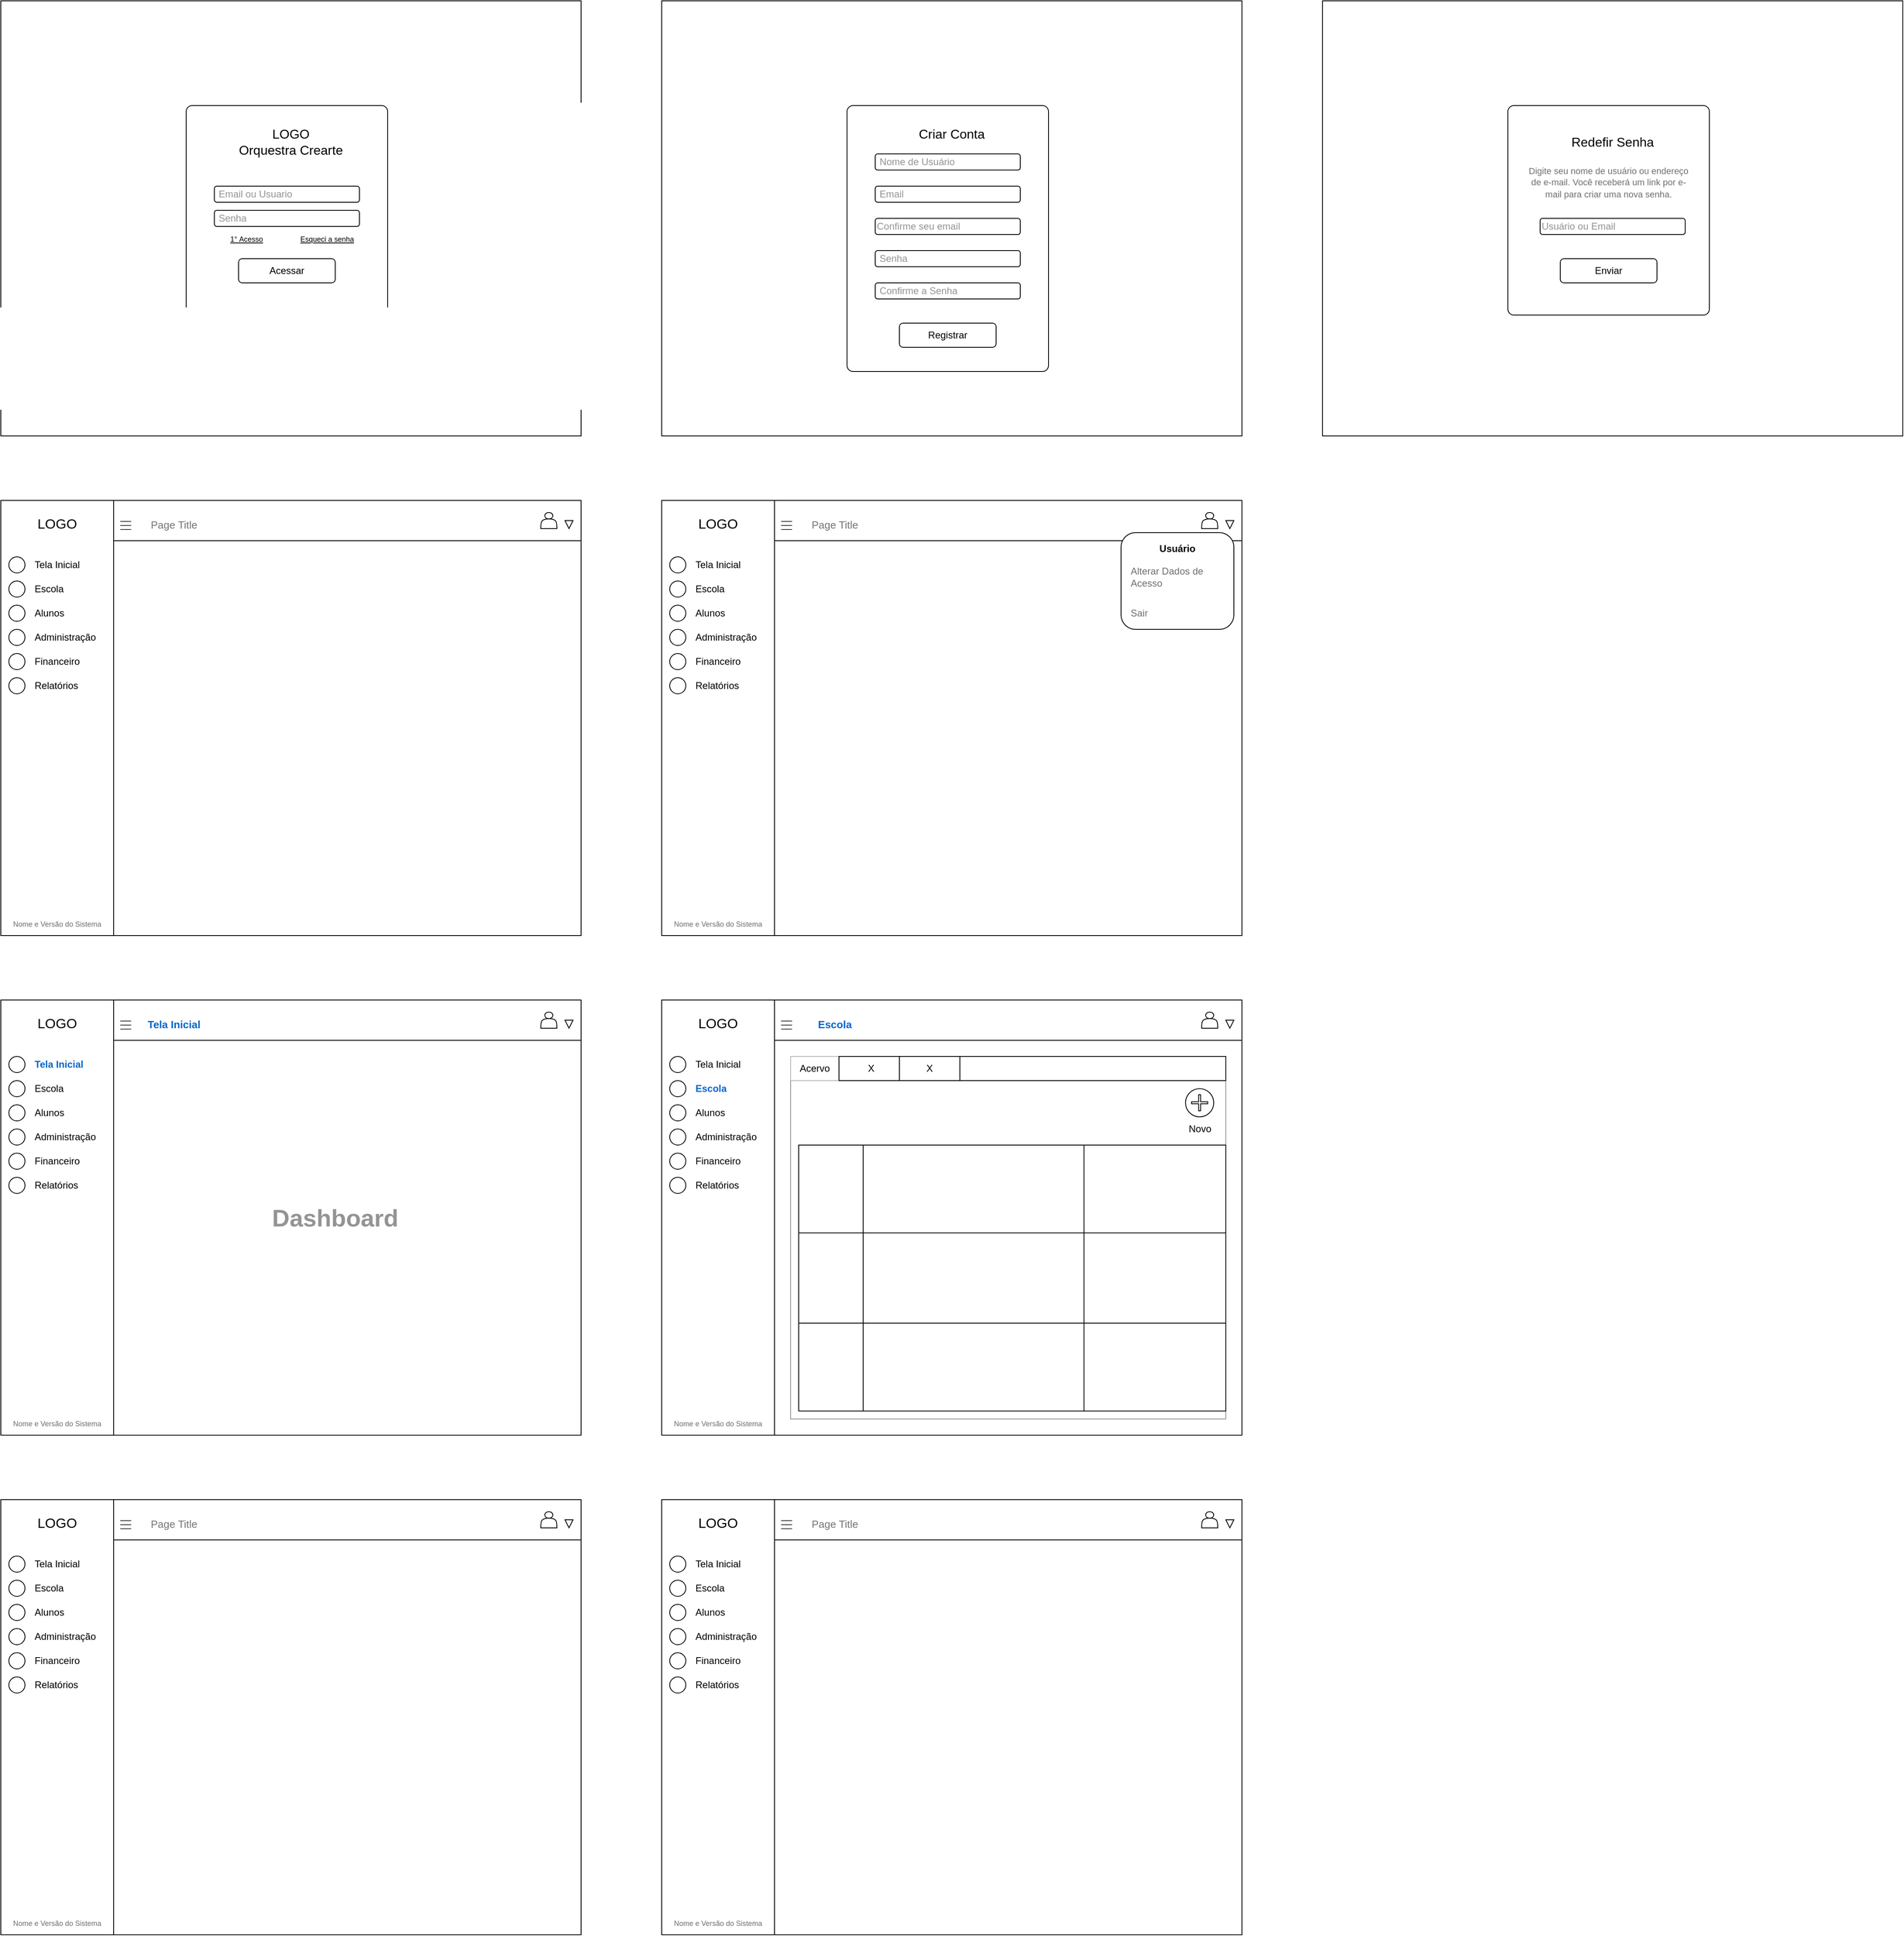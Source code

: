 <mxfile version="21.7.2" type="github">
  <diagram name="Page-1" id="OngwLe8sOwqoVYJdVEMt">
    <mxGraphModel dx="1975" dy="714" grid="1" gridSize="10" guides="1" tooltips="1" connect="1" arrows="1" fold="1" page="1" pageScale="1" pageWidth="850" pageHeight="1100" math="0" shadow="0">
      <root>
        <mxCell id="0" />
        <mxCell id="1" parent="0" />
        <mxCell id="KiK5k0P70B_GlQx1L4lq-160" value="" style="group" parent="1" vertex="1" connectable="0">
          <mxGeometry x="10.01" y="1280" width="720" height="540" as="geometry" />
        </mxCell>
        <mxCell id="KiK5k0P70B_GlQx1L4lq-117" value="" style="rounded=0;whiteSpace=wrap;html=1;" parent="KiK5k0P70B_GlQx1L4lq-160" vertex="1">
          <mxGeometry width="720" height="540" as="geometry" />
        </mxCell>
        <mxCell id="KiK5k0P70B_GlQx1L4lq-118" value="" style="rounded=0;whiteSpace=wrap;html=1;" parent="KiK5k0P70B_GlQx1L4lq-160" vertex="1">
          <mxGeometry width="140" height="540" as="geometry" />
        </mxCell>
        <mxCell id="KiK5k0P70B_GlQx1L4lq-119" value="" style="rounded=0;whiteSpace=wrap;html=1;" parent="KiK5k0P70B_GlQx1L4lq-160" vertex="1">
          <mxGeometry x="140" width="580" height="50" as="geometry" />
        </mxCell>
        <mxCell id="KiK5k0P70B_GlQx1L4lq-120" value="&lt;font style=&quot;font-size: 17px;&quot;&gt;LOGO&lt;/font&gt;" style="text;html=1;strokeColor=none;fillColor=none;align=center;verticalAlign=middle;whiteSpace=wrap;rounded=0;" parent="KiK5k0P70B_GlQx1L4lq-160" vertex="1">
          <mxGeometry x="40" y="15" width="60" height="30" as="geometry" />
        </mxCell>
        <mxCell id="KiK5k0P70B_GlQx1L4lq-121" value="" style="shape=actor;whiteSpace=wrap;html=1;" parent="KiK5k0P70B_GlQx1L4lq-160" vertex="1">
          <mxGeometry x="670" y="15" width="20" height="20" as="geometry" />
        </mxCell>
        <mxCell id="KiK5k0P70B_GlQx1L4lq-122" value="" style="triangle;whiteSpace=wrap;html=1;rotation=90;" parent="KiK5k0P70B_GlQx1L4lq-160" vertex="1">
          <mxGeometry x="700" y="25" width="10" height="10" as="geometry" />
        </mxCell>
        <mxCell id="KiK5k0P70B_GlQx1L4lq-123" value="&lt;p style=&quot;line-height: 40%;&quot;&gt;__&lt;br&gt;__&lt;br&gt;__&lt;br&gt;&lt;/p&gt;" style="text;html=1;strokeColor=none;fillColor=none;align=center;verticalAlign=middle;whiteSpace=wrap;rounded=0;" parent="KiK5k0P70B_GlQx1L4lq-160" vertex="1">
          <mxGeometry x="140" y="15" width="30" height="20" as="geometry" />
        </mxCell>
        <mxCell id="KiK5k0P70B_GlQx1L4lq-124" value="&lt;font color=&quot;#0066cc&quot; style=&quot;font-size: 13px;&quot;&gt;&lt;b&gt;Tela Inicial&lt;/b&gt;&lt;/font&gt;" style="text;html=1;strokeColor=none;fillColor=none;align=center;verticalAlign=middle;whiteSpace=wrap;rounded=0;" parent="KiK5k0P70B_GlQx1L4lq-160" vertex="1">
          <mxGeometry x="180" y="15" width="70" height="30" as="geometry" />
        </mxCell>
        <mxCell id="KiK5k0P70B_GlQx1L4lq-131" value="" style="ellipse;whiteSpace=wrap;html=1;aspect=fixed;" parent="KiK5k0P70B_GlQx1L4lq-160" vertex="1">
          <mxGeometry x="10.0" y="70" width="20" height="20" as="geometry" />
        </mxCell>
        <mxCell id="KiK5k0P70B_GlQx1L4lq-132" value="" style="ellipse;whiteSpace=wrap;html=1;aspect=fixed;" parent="KiK5k0P70B_GlQx1L4lq-160" vertex="1">
          <mxGeometry x="10.0" y="100" width="20" height="20" as="geometry" />
        </mxCell>
        <mxCell id="KiK5k0P70B_GlQx1L4lq-133" value="" style="ellipse;whiteSpace=wrap;html=1;aspect=fixed;" parent="KiK5k0P70B_GlQx1L4lq-160" vertex="1">
          <mxGeometry x="10.0" y="130" width="20" height="20" as="geometry" />
        </mxCell>
        <mxCell id="KiK5k0P70B_GlQx1L4lq-134" value="" style="ellipse;whiteSpace=wrap;html=1;aspect=fixed;" parent="KiK5k0P70B_GlQx1L4lq-160" vertex="1">
          <mxGeometry x="10.0" y="160" width="20" height="20" as="geometry" />
        </mxCell>
        <mxCell id="KiK5k0P70B_GlQx1L4lq-135" value="" style="ellipse;whiteSpace=wrap;html=1;aspect=fixed;" parent="KiK5k0P70B_GlQx1L4lq-160" vertex="1">
          <mxGeometry x="10.0" y="190" width="20" height="20" as="geometry" />
        </mxCell>
        <mxCell id="KiK5k0P70B_GlQx1L4lq-136" value="" style="ellipse;whiteSpace=wrap;html=1;aspect=fixed;" parent="KiK5k0P70B_GlQx1L4lq-160" vertex="1">
          <mxGeometry x="10.0" y="220" width="20" height="20" as="geometry" />
        </mxCell>
        <mxCell id="KiK5k0P70B_GlQx1L4lq-230" value="&lt;b&gt;&lt;font color=&quot;#949494&quot; style=&quot;font-size: 30px;&quot;&gt;Dashboard&lt;/font&gt;&lt;/b&gt;" style="text;html=1;strokeColor=none;fillColor=none;align=center;verticalAlign=middle;whiteSpace=wrap;rounded=0;" parent="KiK5k0P70B_GlQx1L4lq-160" vertex="1">
          <mxGeometry x="384.99" y="255" width="60" height="30" as="geometry" />
        </mxCell>
        <mxCell id="KiK5k0P70B_GlQx1L4lq-11" value="" style="rounded=0;whiteSpace=wrap;html=1;" parent="1" vertex="1">
          <mxGeometry x="10" y="40" width="720" height="540" as="geometry" />
        </mxCell>
        <mxCell id="KiK5k0P70B_GlQx1L4lq-13" value="" style="rounded=0;whiteSpace=wrap;html=1;" parent="1" vertex="1">
          <mxGeometry x="10" y="660" width="720" height="540" as="geometry" />
        </mxCell>
        <mxCell id="KiK5k0P70B_GlQx1L4lq-15" value="" style="rounded=1;whiteSpace=wrap;html=1;arcSize=3;" parent="1" vertex="1">
          <mxGeometry x="240" y="170" width="250" height="260" as="geometry" />
        </mxCell>
        <mxCell id="KiK5k0P70B_GlQx1L4lq-16" value="&lt;font color=&quot;#949494&quot;&gt;&amp;nbsp;Email ou Usuario&lt;/font&gt;" style="rounded=1;whiteSpace=wrap;html=1;align=left;" parent="1" vertex="1">
          <mxGeometry x="275" y="270" width="180" height="20" as="geometry" />
        </mxCell>
        <mxCell id="KiK5k0P70B_GlQx1L4lq-17" value="&lt;font color=&quot;#949494&quot;&gt;&amp;nbsp;Senha&lt;/font&gt;" style="rounded=1;whiteSpace=wrap;html=1;align=left;" parent="1" vertex="1">
          <mxGeometry x="275" y="300" width="180" height="20" as="geometry" />
        </mxCell>
        <mxCell id="KiK5k0P70B_GlQx1L4lq-18" value="Acessar" style="rounded=1;whiteSpace=wrap;html=1;" parent="1" vertex="1">
          <mxGeometry x="305" y="360" width="120" height="30" as="geometry" />
        </mxCell>
        <mxCell id="KiK5k0P70B_GlQx1L4lq-19" value="&lt;font style=&quot;font-size: 16px;&quot;&gt;LOGO &lt;br&gt;Orquestra Crearte&lt;/font&gt;" style="text;html=1;strokeColor=none;fillColor=none;align=center;verticalAlign=middle;whiteSpace=wrap;rounded=0;" parent="1" vertex="1">
          <mxGeometry x="288.13" y="200" width="163.75" height="30" as="geometry" />
        </mxCell>
        <mxCell id="KiK5k0P70B_GlQx1L4lq-21" value="&lt;font style=&quot;font-size: 9px;&quot;&gt;&lt;u&gt;Esqueci a senha&lt;/u&gt;&lt;/font&gt;" style="text;html=1;strokeColor=none;fillColor=none;align=center;verticalAlign=middle;whiteSpace=wrap;rounded=0;" parent="1" vertex="1">
          <mxGeometry x="360" y="330" width="110" height="10" as="geometry" />
        </mxCell>
        <mxCell id="KiK5k0P70B_GlQx1L4lq-22" value="&lt;font style=&quot;font-size: 9px;&quot;&gt;&lt;u&gt;1°&amp;nbsp;Acesso&lt;/u&gt;&lt;/font&gt;" style="text;html=1;strokeColor=none;fillColor=none;align=center;verticalAlign=middle;whiteSpace=wrap;rounded=0;" parent="1" vertex="1">
          <mxGeometry x="260" y="330" width="110" height="10" as="geometry" />
        </mxCell>
        <mxCell id="KiK5k0P70B_GlQx1L4lq-23" value="" style="rounded=0;whiteSpace=wrap;html=1;" parent="1" vertex="1">
          <mxGeometry x="830" y="40" width="720" height="540" as="geometry" />
        </mxCell>
        <mxCell id="KiK5k0P70B_GlQx1L4lq-24" value="" style="rounded=1;whiteSpace=wrap;html=1;arcSize=3;" parent="1" vertex="1">
          <mxGeometry x="1060" y="170" width="250" height="330" as="geometry" />
        </mxCell>
        <mxCell id="KiK5k0P70B_GlQx1L4lq-25" value="&lt;font color=&quot;#949494&quot;&gt;&amp;nbsp;Nome de Usuário&lt;/font&gt;" style="rounded=1;whiteSpace=wrap;html=1;align=left;" parent="1" vertex="1">
          <mxGeometry x="1095" y="230" width="180" height="20" as="geometry" />
        </mxCell>
        <mxCell id="KiK5k0P70B_GlQx1L4lq-26" value="&lt;font color=&quot;#949494&quot;&gt;&amp;nbsp;Senha&lt;/font&gt;" style="rounded=1;whiteSpace=wrap;html=1;align=left;" parent="1" vertex="1">
          <mxGeometry x="1095" y="350" width="180" height="20" as="geometry" />
        </mxCell>
        <mxCell id="KiK5k0P70B_GlQx1L4lq-27" value="Registrar" style="rounded=1;whiteSpace=wrap;html=1;" parent="1" vertex="1">
          <mxGeometry x="1125" y="440" width="120" height="30" as="geometry" />
        </mxCell>
        <mxCell id="KiK5k0P70B_GlQx1L4lq-28" value="&lt;span style=&quot;font-size: 16px;&quot;&gt;Criar Conta&lt;/span&gt;" style="text;html=1;strokeColor=none;fillColor=none;align=center;verticalAlign=middle;whiteSpace=wrap;rounded=0;" parent="1" vertex="1">
          <mxGeometry x="1108.12" y="190" width="163.75" height="30" as="geometry" />
        </mxCell>
        <mxCell id="KiK5k0P70B_GlQx1L4lq-31" value="&lt;font color=&quot;#949494&quot;&gt;&amp;nbsp;Email&lt;/font&gt;" style="rounded=1;whiteSpace=wrap;html=1;align=left;" parent="1" vertex="1">
          <mxGeometry x="1095" y="270" width="180" height="20" as="geometry" />
        </mxCell>
        <mxCell id="KiK5k0P70B_GlQx1L4lq-32" value="&lt;font color=&quot;#949494&quot;&gt;&amp;nbsp;Confirme a Senha&lt;/font&gt;" style="rounded=1;whiteSpace=wrap;html=1;align=left;" parent="1" vertex="1">
          <mxGeometry x="1095" y="390" width="180" height="20" as="geometry" />
        </mxCell>
        <mxCell id="KiK5k0P70B_GlQx1L4lq-36" value="" style="rounded=0;whiteSpace=wrap;html=1;" parent="1" vertex="1">
          <mxGeometry x="10" y="660" width="140" height="540" as="geometry" />
        </mxCell>
        <mxCell id="KiK5k0P70B_GlQx1L4lq-37" value="" style="rounded=0;whiteSpace=wrap;html=1;" parent="1" vertex="1">
          <mxGeometry x="150" y="660" width="580" height="50" as="geometry" />
        </mxCell>
        <mxCell id="KiK5k0P70B_GlQx1L4lq-39" value="&lt;font style=&quot;font-size: 17px;&quot;&gt;LOGO&lt;/font&gt;" style="text;html=1;strokeColor=none;fillColor=none;align=center;verticalAlign=middle;whiteSpace=wrap;rounded=0;" parent="1" vertex="1">
          <mxGeometry x="50" y="675" width="60" height="30" as="geometry" />
        </mxCell>
        <mxCell id="KiK5k0P70B_GlQx1L4lq-40" value="" style="shape=actor;whiteSpace=wrap;html=1;" parent="1" vertex="1">
          <mxGeometry x="680" y="675" width="20" height="20" as="geometry" />
        </mxCell>
        <mxCell id="KiK5k0P70B_GlQx1L4lq-42" value="" style="triangle;whiteSpace=wrap;html=1;rotation=90;" parent="1" vertex="1">
          <mxGeometry x="710" y="685" width="10" height="10" as="geometry" />
        </mxCell>
        <mxCell id="KiK5k0P70B_GlQx1L4lq-44" value="&lt;p style=&quot;line-height: 40%;&quot;&gt;__&lt;br&gt;__&lt;br&gt;__&lt;br&gt;&lt;/p&gt;" style="text;html=1;strokeColor=none;fillColor=none;align=center;verticalAlign=middle;whiteSpace=wrap;rounded=0;" parent="1" vertex="1">
          <mxGeometry x="150" y="675" width="30" height="20" as="geometry" />
        </mxCell>
        <mxCell id="KiK5k0P70B_GlQx1L4lq-45" value="&lt;font style=&quot;font-size: 13px;&quot; color=&quot;#757575&quot;&gt;Page Title&lt;/font&gt;" style="text;html=1;strokeColor=none;fillColor=none;align=center;verticalAlign=middle;whiteSpace=wrap;rounded=0;" parent="1" vertex="1">
          <mxGeometry x="190" y="675" width="70" height="30" as="geometry" />
        </mxCell>
        <mxCell id="KiK5k0P70B_GlQx1L4lq-46" value="Tela Inicial" style="text;html=1;strokeColor=none;fillColor=none;align=left;verticalAlign=middle;whiteSpace=wrap;rounded=0;" parent="1" vertex="1">
          <mxGeometry x="50" y="735" width="95" height="10" as="geometry" />
        </mxCell>
        <mxCell id="KiK5k0P70B_GlQx1L4lq-47" value="Escola" style="text;html=1;strokeColor=none;fillColor=none;align=left;verticalAlign=middle;whiteSpace=wrap;rounded=0;" parent="1" vertex="1">
          <mxGeometry x="50" y="765" width="110" height="10" as="geometry" />
        </mxCell>
        <mxCell id="KiK5k0P70B_GlQx1L4lq-48" value="Alunos" style="text;html=1;strokeColor=none;fillColor=none;align=left;verticalAlign=middle;whiteSpace=wrap;rounded=0;" parent="1" vertex="1">
          <mxGeometry x="50" y="795" width="110" height="10" as="geometry" />
        </mxCell>
        <mxCell id="KiK5k0P70B_GlQx1L4lq-54" value="Administração" style="text;html=1;strokeColor=none;fillColor=none;align=left;verticalAlign=middle;whiteSpace=wrap;rounded=0;" parent="1" vertex="1">
          <mxGeometry x="50" y="825" width="110" height="10" as="geometry" />
        </mxCell>
        <mxCell id="KiK5k0P70B_GlQx1L4lq-55" value="Financeiro" style="text;html=1;strokeColor=none;fillColor=none;align=left;verticalAlign=middle;whiteSpace=wrap;rounded=0;" parent="1" vertex="1">
          <mxGeometry x="50" y="855" width="110" height="10" as="geometry" />
        </mxCell>
        <mxCell id="KiK5k0P70B_GlQx1L4lq-56" value="Relatórios" style="text;html=1;strokeColor=none;fillColor=none;align=left;verticalAlign=middle;whiteSpace=wrap;rounded=0;" parent="1" vertex="1">
          <mxGeometry x="50" y="885" width="110" height="10" as="geometry" />
        </mxCell>
        <mxCell id="KiK5k0P70B_GlQx1L4lq-57" value="" style="ellipse;whiteSpace=wrap;html=1;aspect=fixed;" parent="1" vertex="1">
          <mxGeometry x="20" y="730" width="20" height="20" as="geometry" />
        </mxCell>
        <mxCell id="KiK5k0P70B_GlQx1L4lq-58" value="" style="ellipse;whiteSpace=wrap;html=1;aspect=fixed;" parent="1" vertex="1">
          <mxGeometry x="20" y="760" width="20" height="20" as="geometry" />
        </mxCell>
        <mxCell id="KiK5k0P70B_GlQx1L4lq-59" value="" style="ellipse;whiteSpace=wrap;html=1;aspect=fixed;" parent="1" vertex="1">
          <mxGeometry x="20" y="790" width="20" height="20" as="geometry" />
        </mxCell>
        <mxCell id="KiK5k0P70B_GlQx1L4lq-60" value="" style="ellipse;whiteSpace=wrap;html=1;aspect=fixed;" parent="1" vertex="1">
          <mxGeometry x="20" y="820" width="20" height="20" as="geometry" />
        </mxCell>
        <mxCell id="KiK5k0P70B_GlQx1L4lq-61" value="" style="ellipse;whiteSpace=wrap;html=1;aspect=fixed;" parent="1" vertex="1">
          <mxGeometry x="20" y="850" width="20" height="20" as="geometry" />
        </mxCell>
        <mxCell id="KiK5k0P70B_GlQx1L4lq-62" value="" style="ellipse;whiteSpace=wrap;html=1;aspect=fixed;" parent="1" vertex="1">
          <mxGeometry x="20" y="880" width="20" height="20" as="geometry" />
        </mxCell>
        <mxCell id="KiK5k0P70B_GlQx1L4lq-85" value="" style="group;align=left;" parent="1" vertex="1" connectable="0">
          <mxGeometry x="830" y="660" width="720" height="540" as="geometry" />
        </mxCell>
        <mxCell id="KiK5k0P70B_GlQx1L4lq-65" value="" style="rounded=0;whiteSpace=wrap;html=1;" parent="KiK5k0P70B_GlQx1L4lq-85" vertex="1">
          <mxGeometry width="720" height="540" as="geometry" />
        </mxCell>
        <mxCell id="KiK5k0P70B_GlQx1L4lq-66" value="" style="rounded=0;whiteSpace=wrap;html=1;" parent="KiK5k0P70B_GlQx1L4lq-85" vertex="1">
          <mxGeometry width="140" height="540" as="geometry" />
        </mxCell>
        <mxCell id="KiK5k0P70B_GlQx1L4lq-67" value="" style="rounded=0;whiteSpace=wrap;html=1;" parent="KiK5k0P70B_GlQx1L4lq-85" vertex="1">
          <mxGeometry x="140" width="580" height="50" as="geometry" />
        </mxCell>
        <mxCell id="KiK5k0P70B_GlQx1L4lq-68" value="&lt;font style=&quot;font-size: 17px;&quot;&gt;LOGO&lt;/font&gt;" style="text;html=1;strokeColor=none;fillColor=none;align=center;verticalAlign=middle;whiteSpace=wrap;rounded=0;" parent="KiK5k0P70B_GlQx1L4lq-85" vertex="1">
          <mxGeometry x="40" y="15" width="60" height="30" as="geometry" />
        </mxCell>
        <mxCell id="KiK5k0P70B_GlQx1L4lq-69" value="" style="shape=actor;whiteSpace=wrap;html=1;" parent="KiK5k0P70B_GlQx1L4lq-85" vertex="1">
          <mxGeometry x="670" y="15" width="20" height="20" as="geometry" />
        </mxCell>
        <mxCell id="KiK5k0P70B_GlQx1L4lq-70" value="" style="triangle;whiteSpace=wrap;html=1;rotation=90;" parent="KiK5k0P70B_GlQx1L4lq-85" vertex="1">
          <mxGeometry x="700" y="25" width="10" height="10" as="geometry" />
        </mxCell>
        <mxCell id="KiK5k0P70B_GlQx1L4lq-71" value="&lt;p style=&quot;line-height: 40%;&quot;&gt;__&lt;br&gt;__&lt;br&gt;__&lt;br&gt;&lt;/p&gt;" style="text;html=1;strokeColor=none;fillColor=none;align=center;verticalAlign=middle;whiteSpace=wrap;rounded=0;" parent="KiK5k0P70B_GlQx1L4lq-85" vertex="1">
          <mxGeometry x="140" y="15" width="30" height="20" as="geometry" />
        </mxCell>
        <mxCell id="KiK5k0P70B_GlQx1L4lq-72" value="&lt;font style=&quot;font-size: 13px;&quot; color=&quot;#757575&quot;&gt;Page Title&lt;/font&gt;" style="text;html=1;strokeColor=none;fillColor=none;align=center;verticalAlign=middle;whiteSpace=wrap;rounded=0;" parent="KiK5k0P70B_GlQx1L4lq-85" vertex="1">
          <mxGeometry x="180" y="15" width="70" height="30" as="geometry" />
        </mxCell>
        <mxCell id="KiK5k0P70B_GlQx1L4lq-73" value="Tela Inicial" style="text;html=1;strokeColor=none;fillColor=none;align=left;verticalAlign=middle;whiteSpace=wrap;rounded=0;" parent="KiK5k0P70B_GlQx1L4lq-85" vertex="1">
          <mxGeometry x="40" y="75" width="95" height="10" as="geometry" />
        </mxCell>
        <mxCell id="KiK5k0P70B_GlQx1L4lq-74" value="Escola" style="text;html=1;strokeColor=none;fillColor=none;align=left;verticalAlign=middle;whiteSpace=wrap;rounded=0;" parent="KiK5k0P70B_GlQx1L4lq-85" vertex="1">
          <mxGeometry x="40" y="105" width="110" height="10" as="geometry" />
        </mxCell>
        <mxCell id="KiK5k0P70B_GlQx1L4lq-75" value="Alunos" style="text;html=1;strokeColor=none;fillColor=none;align=left;verticalAlign=middle;whiteSpace=wrap;rounded=0;" parent="KiK5k0P70B_GlQx1L4lq-85" vertex="1">
          <mxGeometry x="40" y="135" width="110" height="10" as="geometry" />
        </mxCell>
        <mxCell id="KiK5k0P70B_GlQx1L4lq-76" value="Administração" style="text;html=1;strokeColor=none;fillColor=none;align=left;verticalAlign=middle;whiteSpace=wrap;rounded=0;" parent="KiK5k0P70B_GlQx1L4lq-85" vertex="1">
          <mxGeometry x="40" y="165" width="110" height="10" as="geometry" />
        </mxCell>
        <mxCell id="KiK5k0P70B_GlQx1L4lq-77" value="Financeiro" style="text;html=1;strokeColor=none;fillColor=none;align=left;verticalAlign=middle;whiteSpace=wrap;rounded=0;" parent="KiK5k0P70B_GlQx1L4lq-85" vertex="1">
          <mxGeometry x="40" y="195" width="110" height="10" as="geometry" />
        </mxCell>
        <mxCell id="KiK5k0P70B_GlQx1L4lq-78" value="Relatórios" style="text;html=1;strokeColor=none;fillColor=none;align=left;verticalAlign=middle;whiteSpace=wrap;rounded=0;" parent="KiK5k0P70B_GlQx1L4lq-85" vertex="1">
          <mxGeometry x="40" y="225" width="110" height="10" as="geometry" />
        </mxCell>
        <mxCell id="KiK5k0P70B_GlQx1L4lq-79" value="" style="ellipse;whiteSpace=wrap;html=1;aspect=fixed;" parent="KiK5k0P70B_GlQx1L4lq-85" vertex="1">
          <mxGeometry x="10" y="70" width="20" height="20" as="geometry" />
        </mxCell>
        <mxCell id="KiK5k0P70B_GlQx1L4lq-80" value="" style="ellipse;whiteSpace=wrap;html=1;aspect=fixed;" parent="KiK5k0P70B_GlQx1L4lq-85" vertex="1">
          <mxGeometry x="10" y="100" width="20" height="20" as="geometry" />
        </mxCell>
        <mxCell id="KiK5k0P70B_GlQx1L4lq-81" value="" style="ellipse;whiteSpace=wrap;html=1;aspect=fixed;" parent="KiK5k0P70B_GlQx1L4lq-85" vertex="1">
          <mxGeometry x="10" y="130" width="20" height="20" as="geometry" />
        </mxCell>
        <mxCell id="KiK5k0P70B_GlQx1L4lq-82" value="" style="ellipse;whiteSpace=wrap;html=1;aspect=fixed;" parent="KiK5k0P70B_GlQx1L4lq-85" vertex="1">
          <mxGeometry x="10" y="160" width="20" height="20" as="geometry" />
        </mxCell>
        <mxCell id="KiK5k0P70B_GlQx1L4lq-83" value="" style="ellipse;whiteSpace=wrap;html=1;aspect=fixed;" parent="KiK5k0P70B_GlQx1L4lq-85" vertex="1">
          <mxGeometry x="10" y="190" width="20" height="20" as="geometry" />
        </mxCell>
        <mxCell id="KiK5k0P70B_GlQx1L4lq-84" value="" style="ellipse;whiteSpace=wrap;html=1;aspect=fixed;" parent="KiK5k0P70B_GlQx1L4lq-85" vertex="1">
          <mxGeometry x="10" y="220" width="20" height="20" as="geometry" />
        </mxCell>
        <mxCell id="KiK5k0P70B_GlQx1L4lq-86" value="" style="rounded=1;whiteSpace=wrap;html=1;" parent="KiK5k0P70B_GlQx1L4lq-85" vertex="1">
          <mxGeometry x="570" y="40" width="140" height="120" as="geometry" />
        </mxCell>
        <mxCell id="KiK5k0P70B_GlQx1L4lq-87" value="&lt;b&gt;Usuário&lt;/b&gt;" style="text;html=1;strokeColor=none;fillColor=none;align=center;verticalAlign=middle;whiteSpace=wrap;rounded=0;" parent="KiK5k0P70B_GlQx1L4lq-85" vertex="1">
          <mxGeometry x="610" y="45" width="60" height="30" as="geometry" />
        </mxCell>
        <mxCell id="KiK5k0P70B_GlQx1L4lq-88" value="&lt;font color=&quot;#707070&quot;&gt;Alterar Dados de Acesso&lt;/font&gt;" style="text;html=1;strokeColor=none;fillColor=none;align=left;verticalAlign=middle;whiteSpace=wrap;rounded=0;" parent="KiK5k0P70B_GlQx1L4lq-85" vertex="1">
          <mxGeometry x="580" y="80" width="130" height="30" as="geometry" />
        </mxCell>
        <mxCell id="KiK5k0P70B_GlQx1L4lq-90" value="&lt;font color=&quot;#707070&quot;&gt;Sair&lt;/font&gt;" style="text;html=1;strokeColor=none;fillColor=none;align=left;verticalAlign=middle;whiteSpace=wrap;rounded=0;" parent="KiK5k0P70B_GlQx1L4lq-85" vertex="1">
          <mxGeometry x="580" y="125" width="50" height="30" as="geometry" />
        </mxCell>
        <mxCell id="KiK5k0P70B_GlQx1L4lq-225" value="&lt;font style=&quot;font-size: 9px;&quot; color=&quot;#707070&quot;&gt;Nome e Versão do Sistema&lt;/font&gt;" style="text;html=1;strokeColor=none;fillColor=none;align=center;verticalAlign=middle;whiteSpace=wrap;rounded=0;" parent="KiK5k0P70B_GlQx1L4lq-85" vertex="1">
          <mxGeometry y="510" width="140" height="30" as="geometry" />
        </mxCell>
        <mxCell id="KiK5k0P70B_GlQx1L4lq-125" value="&lt;font color=&quot;#0066cc&quot;&gt;&lt;b&gt;Tela Inicial&lt;/b&gt;&lt;/font&gt;" style="text;html=1;strokeColor=none;fillColor=none;align=left;verticalAlign=middle;whiteSpace=wrap;rounded=0;" parent="1" vertex="1">
          <mxGeometry x="50.01" y="1355" width="95" height="10" as="geometry" />
        </mxCell>
        <mxCell id="KiK5k0P70B_GlQx1L4lq-126" value="Escola" style="text;html=1;strokeColor=none;fillColor=none;align=left;verticalAlign=middle;whiteSpace=wrap;rounded=0;" parent="1" vertex="1">
          <mxGeometry x="50.01" y="1385" width="110" height="10" as="geometry" />
        </mxCell>
        <mxCell id="KiK5k0P70B_GlQx1L4lq-127" value="Alunos" style="text;html=1;strokeColor=none;fillColor=none;align=left;verticalAlign=middle;whiteSpace=wrap;rounded=0;" parent="1" vertex="1">
          <mxGeometry x="50.01" y="1415" width="110" height="10" as="geometry" />
        </mxCell>
        <mxCell id="KiK5k0P70B_GlQx1L4lq-128" value="Administração" style="text;html=1;strokeColor=none;fillColor=none;align=left;verticalAlign=middle;whiteSpace=wrap;rounded=0;" parent="1" vertex="1">
          <mxGeometry x="50.01" y="1445" width="110" height="10" as="geometry" />
        </mxCell>
        <mxCell id="KiK5k0P70B_GlQx1L4lq-129" value="Financeiro" style="text;html=1;strokeColor=none;fillColor=none;align=left;verticalAlign=middle;whiteSpace=wrap;rounded=0;" parent="1" vertex="1">
          <mxGeometry x="50.01" y="1475" width="110" height="10" as="geometry" />
        </mxCell>
        <mxCell id="KiK5k0P70B_GlQx1L4lq-130" value="Relatórios" style="text;html=1;strokeColor=none;fillColor=none;align=left;verticalAlign=middle;whiteSpace=wrap;rounded=0;" parent="1" vertex="1">
          <mxGeometry x="50.01" y="1505" width="110" height="10" as="geometry" />
        </mxCell>
        <mxCell id="KiK5k0P70B_GlQx1L4lq-161" value="" style="group" parent="1" vertex="1" connectable="0">
          <mxGeometry x="830" y="1280" width="720" height="540" as="geometry" />
        </mxCell>
        <mxCell id="KiK5k0P70B_GlQx1L4lq-162" value="" style="rounded=0;whiteSpace=wrap;html=1;" parent="KiK5k0P70B_GlQx1L4lq-161" vertex="1">
          <mxGeometry width="720" height="540" as="geometry" />
        </mxCell>
        <mxCell id="KiK5k0P70B_GlQx1L4lq-163" value="" style="rounded=0;whiteSpace=wrap;html=1;" parent="KiK5k0P70B_GlQx1L4lq-161" vertex="1">
          <mxGeometry width="140" height="540" as="geometry" />
        </mxCell>
        <mxCell id="KiK5k0P70B_GlQx1L4lq-164" value="" style="rounded=0;whiteSpace=wrap;html=1;" parent="KiK5k0P70B_GlQx1L4lq-161" vertex="1">
          <mxGeometry x="140" width="580" height="50" as="geometry" />
        </mxCell>
        <mxCell id="KiK5k0P70B_GlQx1L4lq-165" value="&lt;font style=&quot;font-size: 17px;&quot;&gt;LOGO&lt;/font&gt;" style="text;html=1;strokeColor=none;fillColor=none;align=center;verticalAlign=middle;whiteSpace=wrap;rounded=0;" parent="KiK5k0P70B_GlQx1L4lq-161" vertex="1">
          <mxGeometry x="40" y="15" width="60" height="30" as="geometry" />
        </mxCell>
        <mxCell id="KiK5k0P70B_GlQx1L4lq-166" value="" style="shape=actor;whiteSpace=wrap;html=1;" parent="KiK5k0P70B_GlQx1L4lq-161" vertex="1">
          <mxGeometry x="670" y="15" width="20" height="20" as="geometry" />
        </mxCell>
        <mxCell id="KiK5k0P70B_GlQx1L4lq-167" value="" style="triangle;whiteSpace=wrap;html=1;rotation=90;" parent="KiK5k0P70B_GlQx1L4lq-161" vertex="1">
          <mxGeometry x="700" y="25" width="10" height="10" as="geometry" />
        </mxCell>
        <mxCell id="KiK5k0P70B_GlQx1L4lq-168" value="&lt;p style=&quot;line-height: 40%;&quot;&gt;__&lt;br&gt;__&lt;br&gt;__&lt;br&gt;&lt;/p&gt;" style="text;html=1;strokeColor=none;fillColor=none;align=center;verticalAlign=middle;whiteSpace=wrap;rounded=0;" parent="KiK5k0P70B_GlQx1L4lq-161" vertex="1">
          <mxGeometry x="140" y="15" width="30" height="20" as="geometry" />
        </mxCell>
        <mxCell id="KiK5k0P70B_GlQx1L4lq-169" value="&lt;font color=&quot;#0066cc&quot; style=&quot;font-size: 13px;&quot;&gt;&lt;b style=&quot;&quot;&gt;Escola&lt;/b&gt;&lt;/font&gt;" style="text;html=1;strokeColor=none;fillColor=none;align=center;verticalAlign=middle;whiteSpace=wrap;rounded=0;" parent="KiK5k0P70B_GlQx1L4lq-161" vertex="1">
          <mxGeometry x="180" y="15" width="70" height="30" as="geometry" />
        </mxCell>
        <mxCell id="KiK5k0P70B_GlQx1L4lq-170" value="" style="ellipse;whiteSpace=wrap;html=1;aspect=fixed;" parent="KiK5k0P70B_GlQx1L4lq-161" vertex="1">
          <mxGeometry x="10.0" y="70" width="20" height="20" as="geometry" />
        </mxCell>
        <mxCell id="KiK5k0P70B_GlQx1L4lq-171" value="" style="ellipse;whiteSpace=wrap;html=1;aspect=fixed;" parent="KiK5k0P70B_GlQx1L4lq-161" vertex="1">
          <mxGeometry x="10.0" y="100" width="20" height="20" as="geometry" />
        </mxCell>
        <mxCell id="KiK5k0P70B_GlQx1L4lq-172" value="" style="ellipse;whiteSpace=wrap;html=1;aspect=fixed;" parent="KiK5k0P70B_GlQx1L4lq-161" vertex="1">
          <mxGeometry x="10.0" y="130" width="20" height="20" as="geometry" />
        </mxCell>
        <mxCell id="KiK5k0P70B_GlQx1L4lq-173" value="" style="ellipse;whiteSpace=wrap;html=1;aspect=fixed;" parent="KiK5k0P70B_GlQx1L4lq-161" vertex="1">
          <mxGeometry x="10.0" y="160" width="20" height="20" as="geometry" />
        </mxCell>
        <mxCell id="KiK5k0P70B_GlQx1L4lq-174" value="" style="ellipse;whiteSpace=wrap;html=1;aspect=fixed;" parent="KiK5k0P70B_GlQx1L4lq-161" vertex="1">
          <mxGeometry x="10.0" y="190" width="20" height="20" as="geometry" />
        </mxCell>
        <mxCell id="KiK5k0P70B_GlQx1L4lq-175" value="" style="ellipse;whiteSpace=wrap;html=1;aspect=fixed;" parent="KiK5k0P70B_GlQx1L4lq-161" vertex="1">
          <mxGeometry x="10.0" y="220" width="20" height="20" as="geometry" />
        </mxCell>
        <mxCell id="KiK5k0P70B_GlQx1L4lq-226" value="&lt;font style=&quot;font-size: 9px;&quot; color=&quot;#707070&quot;&gt;Nome e Versão do Sistema&lt;/font&gt;" style="text;html=1;strokeColor=none;fillColor=none;align=center;verticalAlign=middle;whiteSpace=wrap;rounded=0;" parent="KiK5k0P70B_GlQx1L4lq-161" vertex="1">
          <mxGeometry y="510" width="140" height="30" as="geometry" />
        </mxCell>
        <mxCell id="KiK5k0P70B_GlQx1L4lq-227" value="&lt;font style=&quot;font-size: 9px;&quot; color=&quot;#707070&quot;&gt;Nome e Versão do Sistema&lt;/font&gt;" style="text;html=1;strokeColor=none;fillColor=none;align=center;verticalAlign=middle;whiteSpace=wrap;rounded=0;" parent="KiK5k0P70B_GlQx1L4lq-161" vertex="1">
          <mxGeometry x="-820" y="510" width="140" height="30" as="geometry" />
        </mxCell>
        <mxCell id="KiK5k0P70B_GlQx1L4lq-176" value="Tela Inicial" style="text;html=1;strokeColor=none;fillColor=none;align=left;verticalAlign=middle;whiteSpace=wrap;rounded=0;" parent="1" vertex="1">
          <mxGeometry x="870" y="1355" width="95" height="10" as="geometry" />
        </mxCell>
        <mxCell id="KiK5k0P70B_GlQx1L4lq-177" value="&lt;b&gt;&lt;font color=&quot;#0066cc&quot;&gt;Escola&lt;/font&gt;&lt;/b&gt;" style="text;html=1;strokeColor=none;fillColor=none;align=left;verticalAlign=middle;whiteSpace=wrap;rounded=0;" parent="1" vertex="1">
          <mxGeometry x="870" y="1385" width="110" height="10" as="geometry" />
        </mxCell>
        <mxCell id="KiK5k0P70B_GlQx1L4lq-178" value="Alunos" style="text;html=1;strokeColor=none;fillColor=none;align=left;verticalAlign=middle;whiteSpace=wrap;rounded=0;" parent="1" vertex="1">
          <mxGeometry x="870" y="1415" width="110" height="10" as="geometry" />
        </mxCell>
        <mxCell id="KiK5k0P70B_GlQx1L4lq-179" value="Administração" style="text;html=1;strokeColor=none;fillColor=none;align=left;verticalAlign=middle;whiteSpace=wrap;rounded=0;" parent="1" vertex="1">
          <mxGeometry x="870" y="1445" width="110" height="10" as="geometry" />
        </mxCell>
        <mxCell id="KiK5k0P70B_GlQx1L4lq-180" value="Financeiro" style="text;html=1;strokeColor=none;fillColor=none;align=left;verticalAlign=middle;whiteSpace=wrap;rounded=0;" parent="1" vertex="1">
          <mxGeometry x="870" y="1475" width="110" height="10" as="geometry" />
        </mxCell>
        <mxCell id="KiK5k0P70B_GlQx1L4lq-181" value="Relatórios" style="text;html=1;strokeColor=none;fillColor=none;align=left;verticalAlign=middle;whiteSpace=wrap;rounded=0;" parent="1" vertex="1">
          <mxGeometry x="870" y="1505" width="110" height="10" as="geometry" />
        </mxCell>
        <mxCell id="KiK5k0P70B_GlQx1L4lq-182" value="" style="group" parent="1" vertex="1" connectable="0">
          <mxGeometry x="10" y="1900" width="720" height="540" as="geometry" />
        </mxCell>
        <mxCell id="KiK5k0P70B_GlQx1L4lq-183" value="" style="rounded=0;whiteSpace=wrap;html=1;" parent="KiK5k0P70B_GlQx1L4lq-182" vertex="1">
          <mxGeometry width="720" height="540" as="geometry" />
        </mxCell>
        <mxCell id="KiK5k0P70B_GlQx1L4lq-184" value="" style="rounded=0;whiteSpace=wrap;html=1;" parent="KiK5k0P70B_GlQx1L4lq-182" vertex="1">
          <mxGeometry width="140" height="540" as="geometry" />
        </mxCell>
        <mxCell id="KiK5k0P70B_GlQx1L4lq-185" value="" style="rounded=0;whiteSpace=wrap;html=1;" parent="KiK5k0P70B_GlQx1L4lq-182" vertex="1">
          <mxGeometry x="140" width="580" height="50" as="geometry" />
        </mxCell>
        <mxCell id="KiK5k0P70B_GlQx1L4lq-186" value="&lt;font style=&quot;font-size: 17px;&quot;&gt;LOGO&lt;/font&gt;" style="text;html=1;strokeColor=none;fillColor=none;align=center;verticalAlign=middle;whiteSpace=wrap;rounded=0;" parent="KiK5k0P70B_GlQx1L4lq-182" vertex="1">
          <mxGeometry x="40" y="15" width="60" height="30" as="geometry" />
        </mxCell>
        <mxCell id="KiK5k0P70B_GlQx1L4lq-187" value="" style="shape=actor;whiteSpace=wrap;html=1;" parent="KiK5k0P70B_GlQx1L4lq-182" vertex="1">
          <mxGeometry x="670" y="15" width="20" height="20" as="geometry" />
        </mxCell>
        <mxCell id="KiK5k0P70B_GlQx1L4lq-188" value="" style="triangle;whiteSpace=wrap;html=1;rotation=90;" parent="KiK5k0P70B_GlQx1L4lq-182" vertex="1">
          <mxGeometry x="700" y="25" width="10" height="10" as="geometry" />
        </mxCell>
        <mxCell id="KiK5k0P70B_GlQx1L4lq-189" value="&lt;p style=&quot;line-height: 40%;&quot;&gt;__&lt;br&gt;__&lt;br&gt;__&lt;br&gt;&lt;/p&gt;" style="text;html=1;strokeColor=none;fillColor=none;align=center;verticalAlign=middle;whiteSpace=wrap;rounded=0;" parent="KiK5k0P70B_GlQx1L4lq-182" vertex="1">
          <mxGeometry x="140" y="15" width="30" height="20" as="geometry" />
        </mxCell>
        <mxCell id="KiK5k0P70B_GlQx1L4lq-190" value="&lt;font style=&quot;font-size: 13px;&quot; color=&quot;#757575&quot;&gt;Page Title&lt;/font&gt;" style="text;html=1;strokeColor=none;fillColor=none;align=center;verticalAlign=middle;whiteSpace=wrap;rounded=0;" parent="KiK5k0P70B_GlQx1L4lq-182" vertex="1">
          <mxGeometry x="180" y="15" width="70" height="30" as="geometry" />
        </mxCell>
        <mxCell id="KiK5k0P70B_GlQx1L4lq-191" value="" style="ellipse;whiteSpace=wrap;html=1;aspect=fixed;" parent="KiK5k0P70B_GlQx1L4lq-182" vertex="1">
          <mxGeometry x="10.0" y="70" width="20" height="20" as="geometry" />
        </mxCell>
        <mxCell id="KiK5k0P70B_GlQx1L4lq-192" value="" style="ellipse;whiteSpace=wrap;html=1;aspect=fixed;" parent="KiK5k0P70B_GlQx1L4lq-182" vertex="1">
          <mxGeometry x="10.0" y="100" width="20" height="20" as="geometry" />
        </mxCell>
        <mxCell id="KiK5k0P70B_GlQx1L4lq-193" value="" style="ellipse;whiteSpace=wrap;html=1;aspect=fixed;" parent="KiK5k0P70B_GlQx1L4lq-182" vertex="1">
          <mxGeometry x="10.0" y="130" width="20" height="20" as="geometry" />
        </mxCell>
        <mxCell id="KiK5k0P70B_GlQx1L4lq-194" value="" style="ellipse;whiteSpace=wrap;html=1;aspect=fixed;" parent="KiK5k0P70B_GlQx1L4lq-182" vertex="1">
          <mxGeometry x="10.0" y="160" width="20" height="20" as="geometry" />
        </mxCell>
        <mxCell id="KiK5k0P70B_GlQx1L4lq-195" value="" style="ellipse;whiteSpace=wrap;html=1;aspect=fixed;" parent="KiK5k0P70B_GlQx1L4lq-182" vertex="1">
          <mxGeometry x="10.0" y="190" width="20" height="20" as="geometry" />
        </mxCell>
        <mxCell id="KiK5k0P70B_GlQx1L4lq-196" value="" style="ellipse;whiteSpace=wrap;html=1;aspect=fixed;" parent="KiK5k0P70B_GlQx1L4lq-182" vertex="1">
          <mxGeometry x="10.0" y="220" width="20" height="20" as="geometry" />
        </mxCell>
        <mxCell id="KiK5k0P70B_GlQx1L4lq-197" value="Tela Inicial" style="text;html=1;strokeColor=none;fillColor=none;align=left;verticalAlign=middle;whiteSpace=wrap;rounded=0;" parent="1" vertex="1">
          <mxGeometry x="50" y="1975" width="95" height="10" as="geometry" />
        </mxCell>
        <mxCell id="KiK5k0P70B_GlQx1L4lq-198" value="Escola" style="text;html=1;strokeColor=none;fillColor=none;align=left;verticalAlign=middle;whiteSpace=wrap;rounded=0;" parent="1" vertex="1">
          <mxGeometry x="50" y="2005" width="110" height="10" as="geometry" />
        </mxCell>
        <mxCell id="KiK5k0P70B_GlQx1L4lq-199" value="Alunos" style="text;html=1;strokeColor=none;fillColor=none;align=left;verticalAlign=middle;whiteSpace=wrap;rounded=0;" parent="1" vertex="1">
          <mxGeometry x="50" y="2035" width="110" height="10" as="geometry" />
        </mxCell>
        <mxCell id="KiK5k0P70B_GlQx1L4lq-200" value="Administração" style="text;html=1;strokeColor=none;fillColor=none;align=left;verticalAlign=middle;whiteSpace=wrap;rounded=0;" parent="1" vertex="1">
          <mxGeometry x="50" y="2065" width="110" height="10" as="geometry" />
        </mxCell>
        <mxCell id="KiK5k0P70B_GlQx1L4lq-201" value="Financeiro" style="text;html=1;strokeColor=none;fillColor=none;align=left;verticalAlign=middle;whiteSpace=wrap;rounded=0;" parent="1" vertex="1">
          <mxGeometry x="50" y="2095" width="110" height="10" as="geometry" />
        </mxCell>
        <mxCell id="KiK5k0P70B_GlQx1L4lq-202" value="Relatórios" style="text;html=1;strokeColor=none;fillColor=none;align=left;verticalAlign=middle;whiteSpace=wrap;rounded=0;" parent="1" vertex="1">
          <mxGeometry x="50" y="2125" width="110" height="10" as="geometry" />
        </mxCell>
        <mxCell id="KiK5k0P70B_GlQx1L4lq-203" value="" style="group" parent="1" vertex="1" connectable="0">
          <mxGeometry x="830" y="1900" width="720" height="540" as="geometry" />
        </mxCell>
        <mxCell id="KiK5k0P70B_GlQx1L4lq-204" value="" style="rounded=0;whiteSpace=wrap;html=1;" parent="KiK5k0P70B_GlQx1L4lq-203" vertex="1">
          <mxGeometry width="720" height="540" as="geometry" />
        </mxCell>
        <mxCell id="KiK5k0P70B_GlQx1L4lq-205" value="" style="rounded=0;whiteSpace=wrap;html=1;" parent="KiK5k0P70B_GlQx1L4lq-203" vertex="1">
          <mxGeometry width="140" height="540" as="geometry" />
        </mxCell>
        <mxCell id="KiK5k0P70B_GlQx1L4lq-206" value="" style="rounded=0;whiteSpace=wrap;html=1;" parent="KiK5k0P70B_GlQx1L4lq-203" vertex="1">
          <mxGeometry x="140" width="580" height="50" as="geometry" />
        </mxCell>
        <mxCell id="KiK5k0P70B_GlQx1L4lq-207" value="&lt;font style=&quot;font-size: 17px;&quot;&gt;LOGO&lt;/font&gt;" style="text;html=1;strokeColor=none;fillColor=none;align=center;verticalAlign=middle;whiteSpace=wrap;rounded=0;" parent="KiK5k0P70B_GlQx1L4lq-203" vertex="1">
          <mxGeometry x="40" y="15" width="60" height="30" as="geometry" />
        </mxCell>
        <mxCell id="KiK5k0P70B_GlQx1L4lq-208" value="" style="shape=actor;whiteSpace=wrap;html=1;" parent="KiK5k0P70B_GlQx1L4lq-203" vertex="1">
          <mxGeometry x="670" y="15" width="20" height="20" as="geometry" />
        </mxCell>
        <mxCell id="KiK5k0P70B_GlQx1L4lq-209" value="" style="triangle;whiteSpace=wrap;html=1;rotation=90;" parent="KiK5k0P70B_GlQx1L4lq-203" vertex="1">
          <mxGeometry x="700" y="25" width="10" height="10" as="geometry" />
        </mxCell>
        <mxCell id="KiK5k0P70B_GlQx1L4lq-210" value="&lt;p style=&quot;line-height: 40%;&quot;&gt;__&lt;br&gt;__&lt;br&gt;__&lt;br&gt;&lt;/p&gt;" style="text;html=1;strokeColor=none;fillColor=none;align=center;verticalAlign=middle;whiteSpace=wrap;rounded=0;" parent="KiK5k0P70B_GlQx1L4lq-203" vertex="1">
          <mxGeometry x="140" y="15" width="30" height="20" as="geometry" />
        </mxCell>
        <mxCell id="KiK5k0P70B_GlQx1L4lq-211" value="&lt;font style=&quot;font-size: 13px;&quot; color=&quot;#757575&quot;&gt;Page Title&lt;/font&gt;" style="text;html=1;strokeColor=none;fillColor=none;align=center;verticalAlign=middle;whiteSpace=wrap;rounded=0;" parent="KiK5k0P70B_GlQx1L4lq-203" vertex="1">
          <mxGeometry x="180" y="15" width="70" height="30" as="geometry" />
        </mxCell>
        <mxCell id="KiK5k0P70B_GlQx1L4lq-212" value="" style="ellipse;whiteSpace=wrap;html=1;aspect=fixed;" parent="KiK5k0P70B_GlQx1L4lq-203" vertex="1">
          <mxGeometry x="10.0" y="70" width="20" height="20" as="geometry" />
        </mxCell>
        <mxCell id="KiK5k0P70B_GlQx1L4lq-213" value="" style="ellipse;whiteSpace=wrap;html=1;aspect=fixed;" parent="KiK5k0P70B_GlQx1L4lq-203" vertex="1">
          <mxGeometry x="10.0" y="100" width="20" height="20" as="geometry" />
        </mxCell>
        <mxCell id="KiK5k0P70B_GlQx1L4lq-214" value="" style="ellipse;whiteSpace=wrap;html=1;aspect=fixed;" parent="KiK5k0P70B_GlQx1L4lq-203" vertex="1">
          <mxGeometry x="10.0" y="130" width="20" height="20" as="geometry" />
        </mxCell>
        <mxCell id="KiK5k0P70B_GlQx1L4lq-215" value="" style="ellipse;whiteSpace=wrap;html=1;aspect=fixed;" parent="KiK5k0P70B_GlQx1L4lq-203" vertex="1">
          <mxGeometry x="10.0" y="160" width="20" height="20" as="geometry" />
        </mxCell>
        <mxCell id="KiK5k0P70B_GlQx1L4lq-216" value="" style="ellipse;whiteSpace=wrap;html=1;aspect=fixed;" parent="KiK5k0P70B_GlQx1L4lq-203" vertex="1">
          <mxGeometry x="10.0" y="190" width="20" height="20" as="geometry" />
        </mxCell>
        <mxCell id="KiK5k0P70B_GlQx1L4lq-217" value="" style="ellipse;whiteSpace=wrap;html=1;aspect=fixed;" parent="KiK5k0P70B_GlQx1L4lq-203" vertex="1">
          <mxGeometry x="10.0" y="220" width="20" height="20" as="geometry" />
        </mxCell>
        <mxCell id="KiK5k0P70B_GlQx1L4lq-228" value="&lt;font style=&quot;font-size: 9px;&quot; color=&quot;#707070&quot;&gt;Nome e Versão do Sistema&lt;/font&gt;" style="text;html=1;strokeColor=none;fillColor=none;align=center;verticalAlign=middle;whiteSpace=wrap;rounded=0;" parent="KiK5k0P70B_GlQx1L4lq-203" vertex="1">
          <mxGeometry y="510" width="140" height="30" as="geometry" />
        </mxCell>
        <mxCell id="KiK5k0P70B_GlQx1L4lq-229" value="&lt;font style=&quot;font-size: 9px;&quot; color=&quot;#707070&quot;&gt;Nome e Versão do Sistema&lt;/font&gt;" style="text;html=1;strokeColor=none;fillColor=none;align=center;verticalAlign=middle;whiteSpace=wrap;rounded=0;" parent="KiK5k0P70B_GlQx1L4lq-203" vertex="1">
          <mxGeometry x="-820" y="510" width="140" height="30" as="geometry" />
        </mxCell>
        <mxCell id="KiK5k0P70B_GlQx1L4lq-218" value="Tela Inicial" style="text;html=1;strokeColor=none;fillColor=none;align=left;verticalAlign=middle;whiteSpace=wrap;rounded=0;" parent="1" vertex="1">
          <mxGeometry x="870" y="1975" width="95" height="10" as="geometry" />
        </mxCell>
        <mxCell id="KiK5k0P70B_GlQx1L4lq-219" value="Escola" style="text;html=1;strokeColor=none;fillColor=none;align=left;verticalAlign=middle;whiteSpace=wrap;rounded=0;" parent="1" vertex="1">
          <mxGeometry x="870" y="2005" width="110" height="10" as="geometry" />
        </mxCell>
        <mxCell id="KiK5k0P70B_GlQx1L4lq-220" value="Alunos" style="text;html=1;strokeColor=none;fillColor=none;align=left;verticalAlign=middle;whiteSpace=wrap;rounded=0;" parent="1" vertex="1">
          <mxGeometry x="870" y="2035" width="110" height="10" as="geometry" />
        </mxCell>
        <mxCell id="KiK5k0P70B_GlQx1L4lq-221" value="Administração" style="text;html=1;strokeColor=none;fillColor=none;align=left;verticalAlign=middle;whiteSpace=wrap;rounded=0;" parent="1" vertex="1">
          <mxGeometry x="870" y="2065" width="110" height="10" as="geometry" />
        </mxCell>
        <mxCell id="KiK5k0P70B_GlQx1L4lq-222" value="Financeiro" style="text;html=1;strokeColor=none;fillColor=none;align=left;verticalAlign=middle;whiteSpace=wrap;rounded=0;" parent="1" vertex="1">
          <mxGeometry x="870" y="2095" width="110" height="10" as="geometry" />
        </mxCell>
        <mxCell id="KiK5k0P70B_GlQx1L4lq-223" value="Relatórios" style="text;html=1;strokeColor=none;fillColor=none;align=left;verticalAlign=middle;whiteSpace=wrap;rounded=0;" parent="1" vertex="1">
          <mxGeometry x="870" y="2125" width="110" height="10" as="geometry" />
        </mxCell>
        <mxCell id="KiK5k0P70B_GlQx1L4lq-224" value="&lt;font style=&quot;font-size: 9px;&quot; color=&quot;#707070&quot;&gt;Nome e Versão do Sistema&lt;/font&gt;" style="text;html=1;strokeColor=none;fillColor=none;align=center;verticalAlign=middle;whiteSpace=wrap;rounded=0;" parent="1" vertex="1">
          <mxGeometry x="10" y="1170" width="140" height="30" as="geometry" />
        </mxCell>
        <mxCell id="5ekdD6-Fd0nQe1rUUAHv-1" value="&lt;font color=&quot;#949494&quot;&gt;Confirme seu email&lt;/font&gt;" style="rounded=1;whiteSpace=wrap;html=1;align=left;" parent="1" vertex="1">
          <mxGeometry x="1095" y="310" width="180" height="20" as="geometry" />
        </mxCell>
        <mxCell id="5ekdD6-Fd0nQe1rUUAHv-2" value="" style="rounded=0;whiteSpace=wrap;html=1;" parent="1" vertex="1">
          <mxGeometry x="1650" y="40" width="720" height="540" as="geometry" />
        </mxCell>
        <mxCell id="5ekdD6-Fd0nQe1rUUAHv-3" value="" style="rounded=1;whiteSpace=wrap;html=1;arcSize=3;" parent="1" vertex="1">
          <mxGeometry x="1880" y="170" width="250" height="260" as="geometry" />
        </mxCell>
        <mxCell id="5ekdD6-Fd0nQe1rUUAHv-5" value="&lt;font color=&quot;#949494&quot;&gt;Usuário ou Email&lt;/font&gt;" style="rounded=1;whiteSpace=wrap;html=1;align=left;" parent="1" vertex="1">
          <mxGeometry x="1920" y="310" width="180" height="20" as="geometry" />
        </mxCell>
        <mxCell id="5ekdD6-Fd0nQe1rUUAHv-6" value="Enviar" style="rounded=1;whiteSpace=wrap;html=1;" parent="1" vertex="1">
          <mxGeometry x="1945" y="360" width="120" height="30" as="geometry" />
        </mxCell>
        <mxCell id="5ekdD6-Fd0nQe1rUUAHv-7" value="&lt;span style=&quot;font-size: 16px;&quot;&gt;Redefir Senha&lt;/span&gt;" style="text;html=1;strokeColor=none;fillColor=none;align=center;verticalAlign=middle;whiteSpace=wrap;rounded=0;" parent="1" vertex="1">
          <mxGeometry x="1928.13" y="200" width="163.75" height="30" as="geometry" />
        </mxCell>
        <mxCell id="5ekdD6-Fd0nQe1rUUAHv-10" value="&lt;font color=&quot;#707070&quot; style=&quot;font-size: 11px;&quot;&gt;Digite seu nome de usuário ou endereço de e-mail. Você receberá um link por e-mail para criar uma nova senha.&lt;/font&gt;" style="text;html=1;strokeColor=none;fillColor=none;align=center;verticalAlign=middle;whiteSpace=wrap;rounded=0;" parent="1" vertex="1">
          <mxGeometry x="1900" y="250" width="210" height="30" as="geometry" />
        </mxCell>
        <mxCell id="7HlW4PLMuvO91FiRanmb-1" value="" style="rounded=0;whiteSpace=wrap;html=1;strokeColor=#949494;" vertex="1" parent="1">
          <mxGeometry x="990" y="1350" width="540" height="450" as="geometry" />
        </mxCell>
        <mxCell id="7HlW4PLMuvO91FiRanmb-3" value="" style="rounded=0;whiteSpace=wrap;html=1;" vertex="1" parent="1">
          <mxGeometry x="990" y="1350" width="540" height="30" as="geometry" />
        </mxCell>
        <mxCell id="7HlW4PLMuvO91FiRanmb-5" value="Acervo" style="rounded=0;whiteSpace=wrap;html=1;strokeColor=#b8b8b8;" vertex="1" parent="1">
          <mxGeometry x="990" y="1350" width="60" height="30" as="geometry" />
        </mxCell>
        <mxCell id="7HlW4PLMuvO91FiRanmb-6" value="X" style="rounded=0;whiteSpace=wrap;html=1;" vertex="1" parent="1">
          <mxGeometry x="1050" y="1350" width="80" height="30" as="geometry" />
        </mxCell>
        <mxCell id="7HlW4PLMuvO91FiRanmb-7" value="X" style="rounded=0;whiteSpace=wrap;html=1;" vertex="1" parent="1">
          <mxGeometry x="1125" y="1350" width="75" height="30" as="geometry" />
        </mxCell>
        <mxCell id="7HlW4PLMuvO91FiRanmb-9" value="" style="rounded=0;whiteSpace=wrap;html=1;strokeColor=#949494;" vertex="1" parent="1">
          <mxGeometry x="1000" y="1460" width="520" height="330" as="geometry" />
        </mxCell>
        <mxCell id="7HlW4PLMuvO91FiRanmb-10" value="" style="ellipse;whiteSpace=wrap;html=1;aspect=fixed;" vertex="1" parent="1">
          <mxGeometry x="1480" y="1390" width="35" height="35" as="geometry" />
        </mxCell>
        <mxCell id="7HlW4PLMuvO91FiRanmb-11" value="" style="shape=cross;whiteSpace=wrap;html=1;size=0.121;" vertex="1" parent="1">
          <mxGeometry x="1487.5" y="1397.5" width="20" height="20" as="geometry" />
        </mxCell>
        <mxCell id="7HlW4PLMuvO91FiRanmb-12" value="Novo" style="text;html=1;strokeColor=none;fillColor=none;align=center;verticalAlign=middle;whiteSpace=wrap;rounded=0;" vertex="1" parent="1">
          <mxGeometry x="1467.5" y="1425" width="60" height="30" as="geometry" />
        </mxCell>
        <mxCell id="7HlW4PLMuvO91FiRanmb-13" value="" style="shape=table;startSize=0;container=1;collapsible=0;childLayout=tableLayout;fontSize=16;" vertex="1" parent="1">
          <mxGeometry x="1000" y="1460" width="530" height="330" as="geometry" />
        </mxCell>
        <mxCell id="7HlW4PLMuvO91FiRanmb-14" value="" style="shape=tableRow;horizontal=0;startSize=0;swimlaneHead=0;swimlaneBody=0;strokeColor=inherit;top=0;left=0;bottom=0;right=0;collapsible=0;dropTarget=0;fillColor=none;points=[[0,0.5],[1,0.5]];portConstraint=eastwest;fontSize=16;" vertex="1" parent="7HlW4PLMuvO91FiRanmb-13">
          <mxGeometry width="530" height="109" as="geometry" />
        </mxCell>
        <mxCell id="7HlW4PLMuvO91FiRanmb-15" value="" style="shape=partialRectangle;html=1;whiteSpace=wrap;connectable=0;strokeColor=inherit;overflow=hidden;fillColor=none;top=0;left=0;bottom=0;right=0;pointerEvents=1;fontSize=16;" vertex="1" parent="7HlW4PLMuvO91FiRanmb-14">
          <mxGeometry width="80" height="109" as="geometry">
            <mxRectangle width="80" height="109" as="alternateBounds" />
          </mxGeometry>
        </mxCell>
        <mxCell id="7HlW4PLMuvO91FiRanmb-16" value="" style="shape=partialRectangle;html=1;whiteSpace=wrap;connectable=0;strokeColor=inherit;overflow=hidden;fillColor=none;top=0;left=0;bottom=0;right=0;pointerEvents=1;fontSize=16;" vertex="1" parent="7HlW4PLMuvO91FiRanmb-14">
          <mxGeometry x="80" width="274" height="109" as="geometry">
            <mxRectangle width="274" height="109" as="alternateBounds" />
          </mxGeometry>
        </mxCell>
        <mxCell id="7HlW4PLMuvO91FiRanmb-17" value="" style="shape=partialRectangle;html=1;whiteSpace=wrap;connectable=0;strokeColor=inherit;overflow=hidden;fillColor=none;top=0;left=0;bottom=0;right=0;pointerEvents=1;fontSize=16;" vertex="1" parent="7HlW4PLMuvO91FiRanmb-14">
          <mxGeometry x="354" width="176" height="109" as="geometry">
            <mxRectangle width="176" height="109" as="alternateBounds" />
          </mxGeometry>
        </mxCell>
        <mxCell id="7HlW4PLMuvO91FiRanmb-18" value="" style="shape=tableRow;horizontal=0;startSize=0;swimlaneHead=0;swimlaneBody=0;strokeColor=inherit;top=0;left=0;bottom=0;right=0;collapsible=0;dropTarget=0;fillColor=none;points=[[0,0.5],[1,0.5]];portConstraint=eastwest;fontSize=16;" vertex="1" parent="7HlW4PLMuvO91FiRanmb-13">
          <mxGeometry y="109" width="530" height="112" as="geometry" />
        </mxCell>
        <mxCell id="7HlW4PLMuvO91FiRanmb-19" value="" style="shape=partialRectangle;html=1;whiteSpace=wrap;connectable=0;strokeColor=inherit;overflow=hidden;fillColor=none;top=0;left=0;bottom=0;right=0;pointerEvents=1;fontSize=16;" vertex="1" parent="7HlW4PLMuvO91FiRanmb-18">
          <mxGeometry width="80" height="112" as="geometry">
            <mxRectangle width="80" height="112" as="alternateBounds" />
          </mxGeometry>
        </mxCell>
        <mxCell id="7HlW4PLMuvO91FiRanmb-20" value="" style="shape=partialRectangle;html=1;whiteSpace=wrap;connectable=0;strokeColor=inherit;overflow=hidden;fillColor=none;top=0;left=0;bottom=0;right=0;pointerEvents=1;fontSize=16;" vertex="1" parent="7HlW4PLMuvO91FiRanmb-18">
          <mxGeometry x="80" width="274" height="112" as="geometry">
            <mxRectangle width="274" height="112" as="alternateBounds" />
          </mxGeometry>
        </mxCell>
        <mxCell id="7HlW4PLMuvO91FiRanmb-21" value="" style="shape=partialRectangle;html=1;whiteSpace=wrap;connectable=0;strokeColor=inherit;overflow=hidden;fillColor=none;top=0;left=0;bottom=0;right=0;pointerEvents=1;fontSize=16;" vertex="1" parent="7HlW4PLMuvO91FiRanmb-18">
          <mxGeometry x="354" width="176" height="112" as="geometry">
            <mxRectangle width="176" height="112" as="alternateBounds" />
          </mxGeometry>
        </mxCell>
        <mxCell id="7HlW4PLMuvO91FiRanmb-22" value="" style="shape=tableRow;horizontal=0;startSize=0;swimlaneHead=0;swimlaneBody=0;strokeColor=inherit;top=0;left=0;bottom=0;right=0;collapsible=0;dropTarget=0;fillColor=none;points=[[0,0.5],[1,0.5]];portConstraint=eastwest;fontSize=16;" vertex="1" parent="7HlW4PLMuvO91FiRanmb-13">
          <mxGeometry y="221" width="530" height="109" as="geometry" />
        </mxCell>
        <mxCell id="7HlW4PLMuvO91FiRanmb-23" value="" style="shape=partialRectangle;html=1;whiteSpace=wrap;connectable=0;strokeColor=inherit;overflow=hidden;fillColor=none;top=0;left=0;bottom=0;right=0;pointerEvents=1;fontSize=16;" vertex="1" parent="7HlW4PLMuvO91FiRanmb-22">
          <mxGeometry width="80" height="109" as="geometry">
            <mxRectangle width="80" height="109" as="alternateBounds" />
          </mxGeometry>
        </mxCell>
        <mxCell id="7HlW4PLMuvO91FiRanmb-24" value="" style="shape=partialRectangle;html=1;whiteSpace=wrap;connectable=0;strokeColor=inherit;overflow=hidden;fillColor=none;top=0;left=0;bottom=0;right=0;pointerEvents=1;fontSize=16;" vertex="1" parent="7HlW4PLMuvO91FiRanmb-22">
          <mxGeometry x="80" width="274" height="109" as="geometry">
            <mxRectangle width="274" height="109" as="alternateBounds" />
          </mxGeometry>
        </mxCell>
        <mxCell id="7HlW4PLMuvO91FiRanmb-25" value="" style="shape=partialRectangle;html=1;whiteSpace=wrap;connectable=0;strokeColor=inherit;overflow=hidden;fillColor=none;top=0;left=0;bottom=0;right=0;pointerEvents=1;fontSize=16;" vertex="1" parent="7HlW4PLMuvO91FiRanmb-22">
          <mxGeometry x="354" width="176" height="109" as="geometry">
            <mxRectangle width="176" height="109" as="alternateBounds" />
          </mxGeometry>
        </mxCell>
      </root>
    </mxGraphModel>
  </diagram>
</mxfile>
